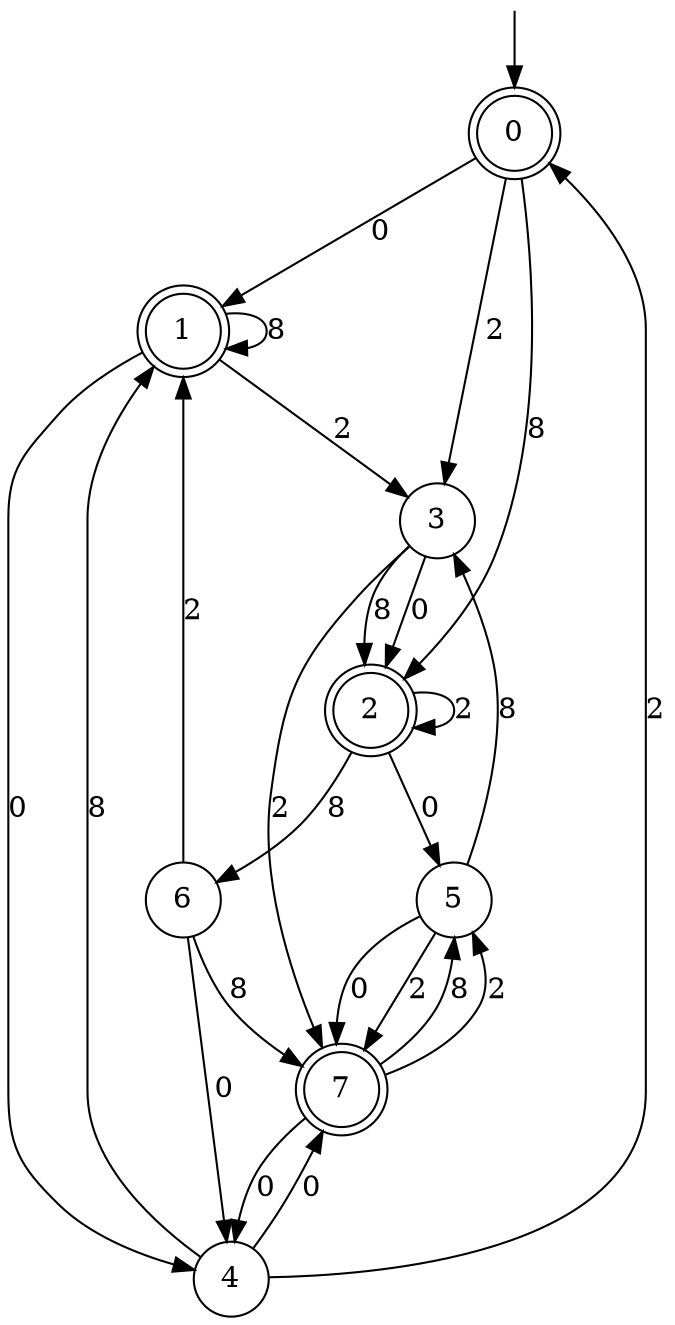 digraph g {

	s0 [shape="doublecircle" label="0"];
	s1 [shape="doublecircle" label="1"];
	s2 [shape="doublecircle" label="2"];
	s3 [shape="circle" label="3"];
	s4 [shape="circle" label="4"];
	s5 [shape="circle" label="5"];
	s6 [shape="circle" label="6"];
	s7 [shape="doublecircle" label="7"];
	s0 -> s1 [label="0"];
	s0 -> s2 [label="8"];
	s0 -> s3 [label="2"];
	s1 -> s4 [label="0"];
	s1 -> s1 [label="8"];
	s1 -> s3 [label="2"];
	s2 -> s5 [label="0"];
	s2 -> s6 [label="8"];
	s2 -> s2 [label="2"];
	s3 -> s2 [label="0"];
	s3 -> s2 [label="8"];
	s3 -> s7 [label="2"];
	s4 -> s7 [label="0"];
	s4 -> s1 [label="8"];
	s4 -> s0 [label="2"];
	s5 -> s7 [label="0"];
	s5 -> s3 [label="8"];
	s5 -> s7 [label="2"];
	s6 -> s4 [label="0"];
	s6 -> s7 [label="8"];
	s6 -> s1 [label="2"];
	s7 -> s4 [label="0"];
	s7 -> s5 [label="8"];
	s7 -> s5 [label="2"];

__start0 [label="" shape="none" width="0" height="0"];
__start0 -> s0;

}
